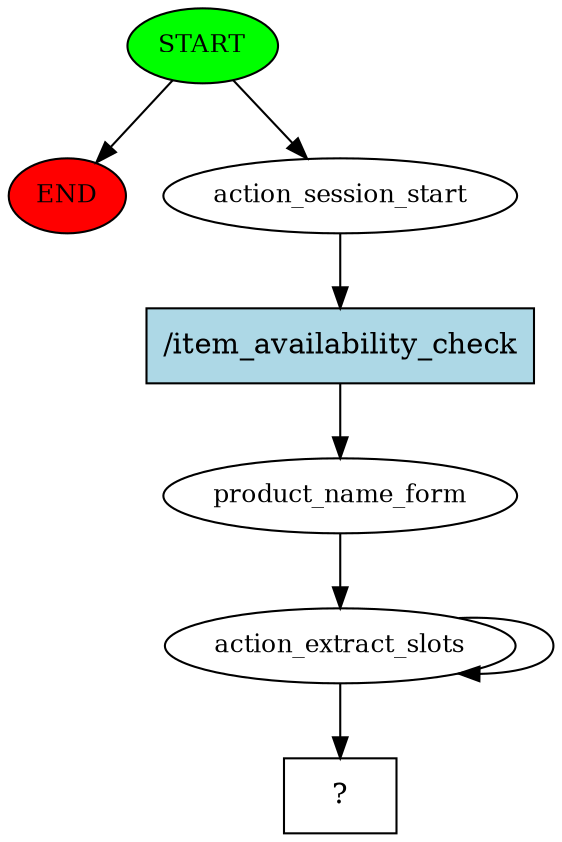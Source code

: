 digraph  {
0 [class="start active", fillcolor=green, fontsize=12, label=START, style=filled];
"-1" [class=end, fillcolor=red, fontsize=12, label=END, style=filled];
1 [class=active, fontsize=12, label=action_session_start];
2 [class=active, fontsize=12, label=product_name_form];
3 [class=active, fontsize=12, label=action_extract_slots];
5 [class="intent dashed active", label="  ?  ", shape=rect];
6 [class="intent active", fillcolor=lightblue, label="/item_availability_check", shape=rect, style=filled];
0 -> "-1"  [class="", key=NONE, label=""];
0 -> 1  [class=active, key=NONE, label=""];
1 -> 6  [class=active, key=0];
2 -> 3  [class=active, key=NONE, label=""];
3 -> 5  [class=active, key=NONE, label=""];
3 -> 3  [class=active, key=NONE, label=""];
6 -> 2  [class=active, key=0];
}
